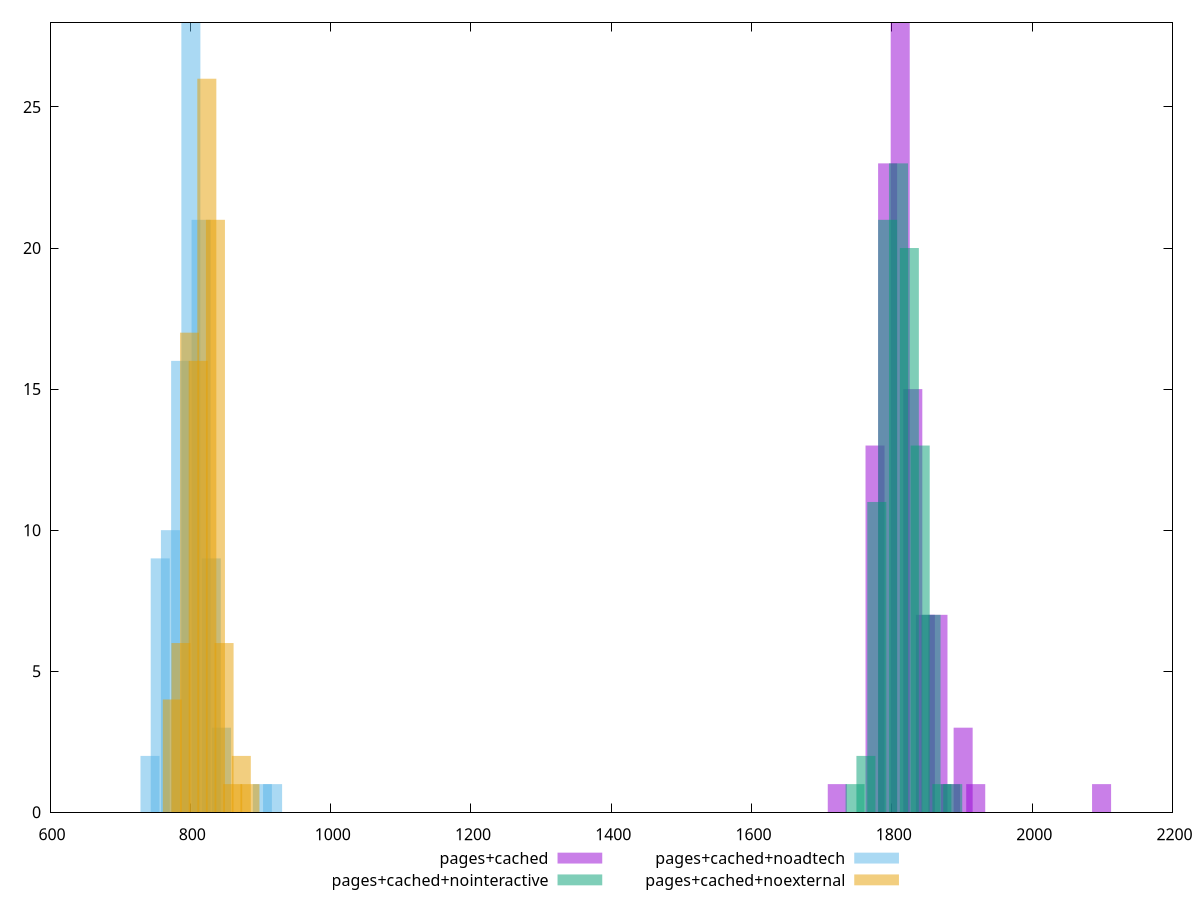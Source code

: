 $_pagesCached <<EOF
1722.182523086216 1
2098.9099500113257 1
1811.8795294969564 28
1776.0007269326602 13
1793.9401282148083 23
1847.7583320612525 7
1901.5765359076968 3
1829.8189307791044 15
1883.6371346255487 1
1865.6977333434006 7
1919.5159371898449 1
EOF
$_pagesCachedNointeractive <<EOF
1840.3477099602517 13
1793.9523895410857 21
1871.277923573029 1
1809.4174963474743 23
1824.882603153863 20
1855.8128167666405 7
1778.4872827346971 11
1886.7430303794179 1
1747.5570691219198 1
1763.0221759283083 2
EOF
$_pagesCachedNoadtech <<EOF
800.7899245954889 28
757.1104741630076 9
829.909558217143 9
786.2301077846618 16
815.3497414063158 21
742.5506573521806 2
771.6702909738347 10
844.46937502797 3
902.7086422712783 1
917.2684590821053 1
EOF
$_pagesCachedNoexternal <<EOF
786.6417115906347 6
823.5155418214457 26
835.8068185650494 21
811.224265077842 16
798.9329883342384 17
848.098095308653 6
774.350434847031 4
872.6806487958604 2
884.9719255394641 1
860.3893720522567 1
EOF
set key outside below
set terminal pngcairo
set output "report_00006_2020-11-02T20-21-41.718Z/mainthread-work-breakdown/mainthread-work-breakdown_pages+cached_pages+cached+nointeractive_pages+cached+noadtech_pages+cached+noexternal+hist.png"
set boxwidth 27.1271858531829
set style fill transparent solid 0.5 noborder
set yrange [0:28]
plot $_pagesCached title "pages+cached" with boxes ,$_pagesCachedNointeractive title "pages+cached+nointeractive" with boxes ,$_pagesCachedNoadtech title "pages+cached+noadtech" with boxes ,$_pagesCachedNoexternal title "pages+cached+noexternal" with boxes ,